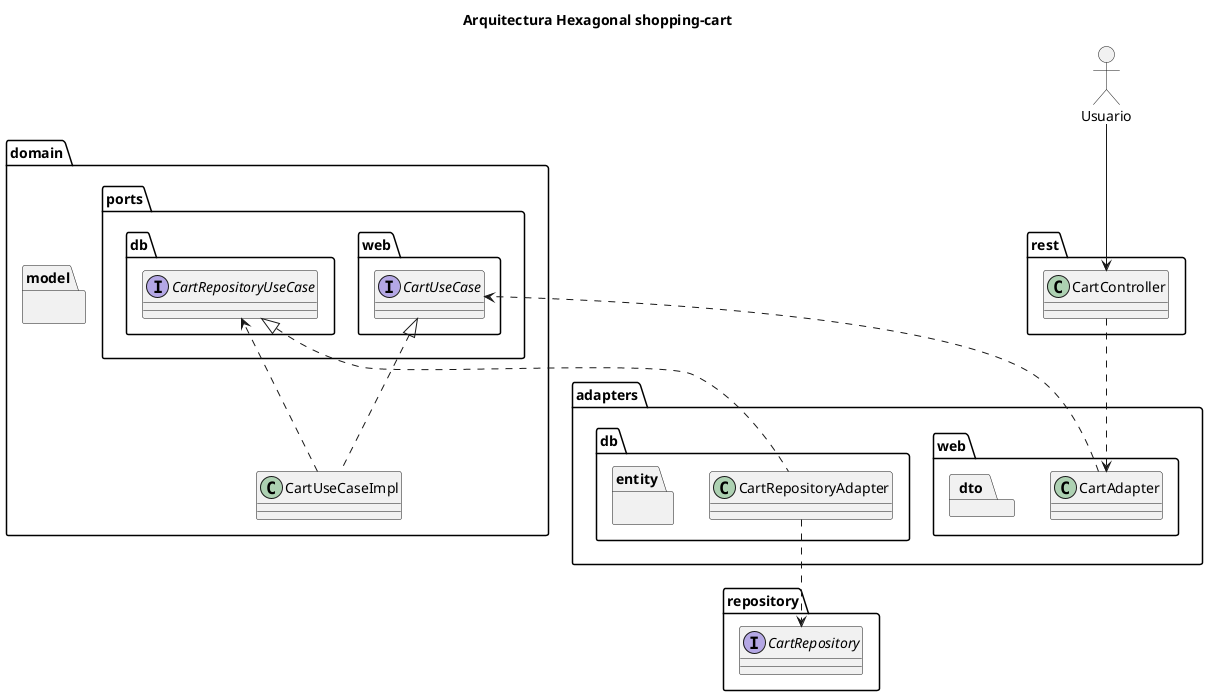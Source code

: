 @startuml

allowmixing


title "Arquitectura Hexagonal shopping-cart"
	
	actor Usuario

	package rest {
		class CartController
	}
	
	package adapters.web {
		class CartAdapter	
		package dto
	}

	package domain {
		
		class CartUseCaseImpl
		
		package ports {
			
			package web {
				interface CartUseCase
			}
			package db {
				interface CartRepositoryUseCase
			}
		}
		package model {}
	}	
		
	package adapters.db {
		class CartRepositoryAdapter
		
		package entity {}
	}
	
	package repository {
		interface CartRepository
	}	



Usuario --> CartController
CartController ..> CartAdapter
CartAdapter .right.> CartUseCase
CartUseCase <|.. CartUseCaseImpl
CartUseCaseImpl ..> CartRepositoryUseCase
CartRepositoryUseCase <|.. CartRepositoryAdapter
CartRepositoryAdapter ..> CartRepository


@enduml